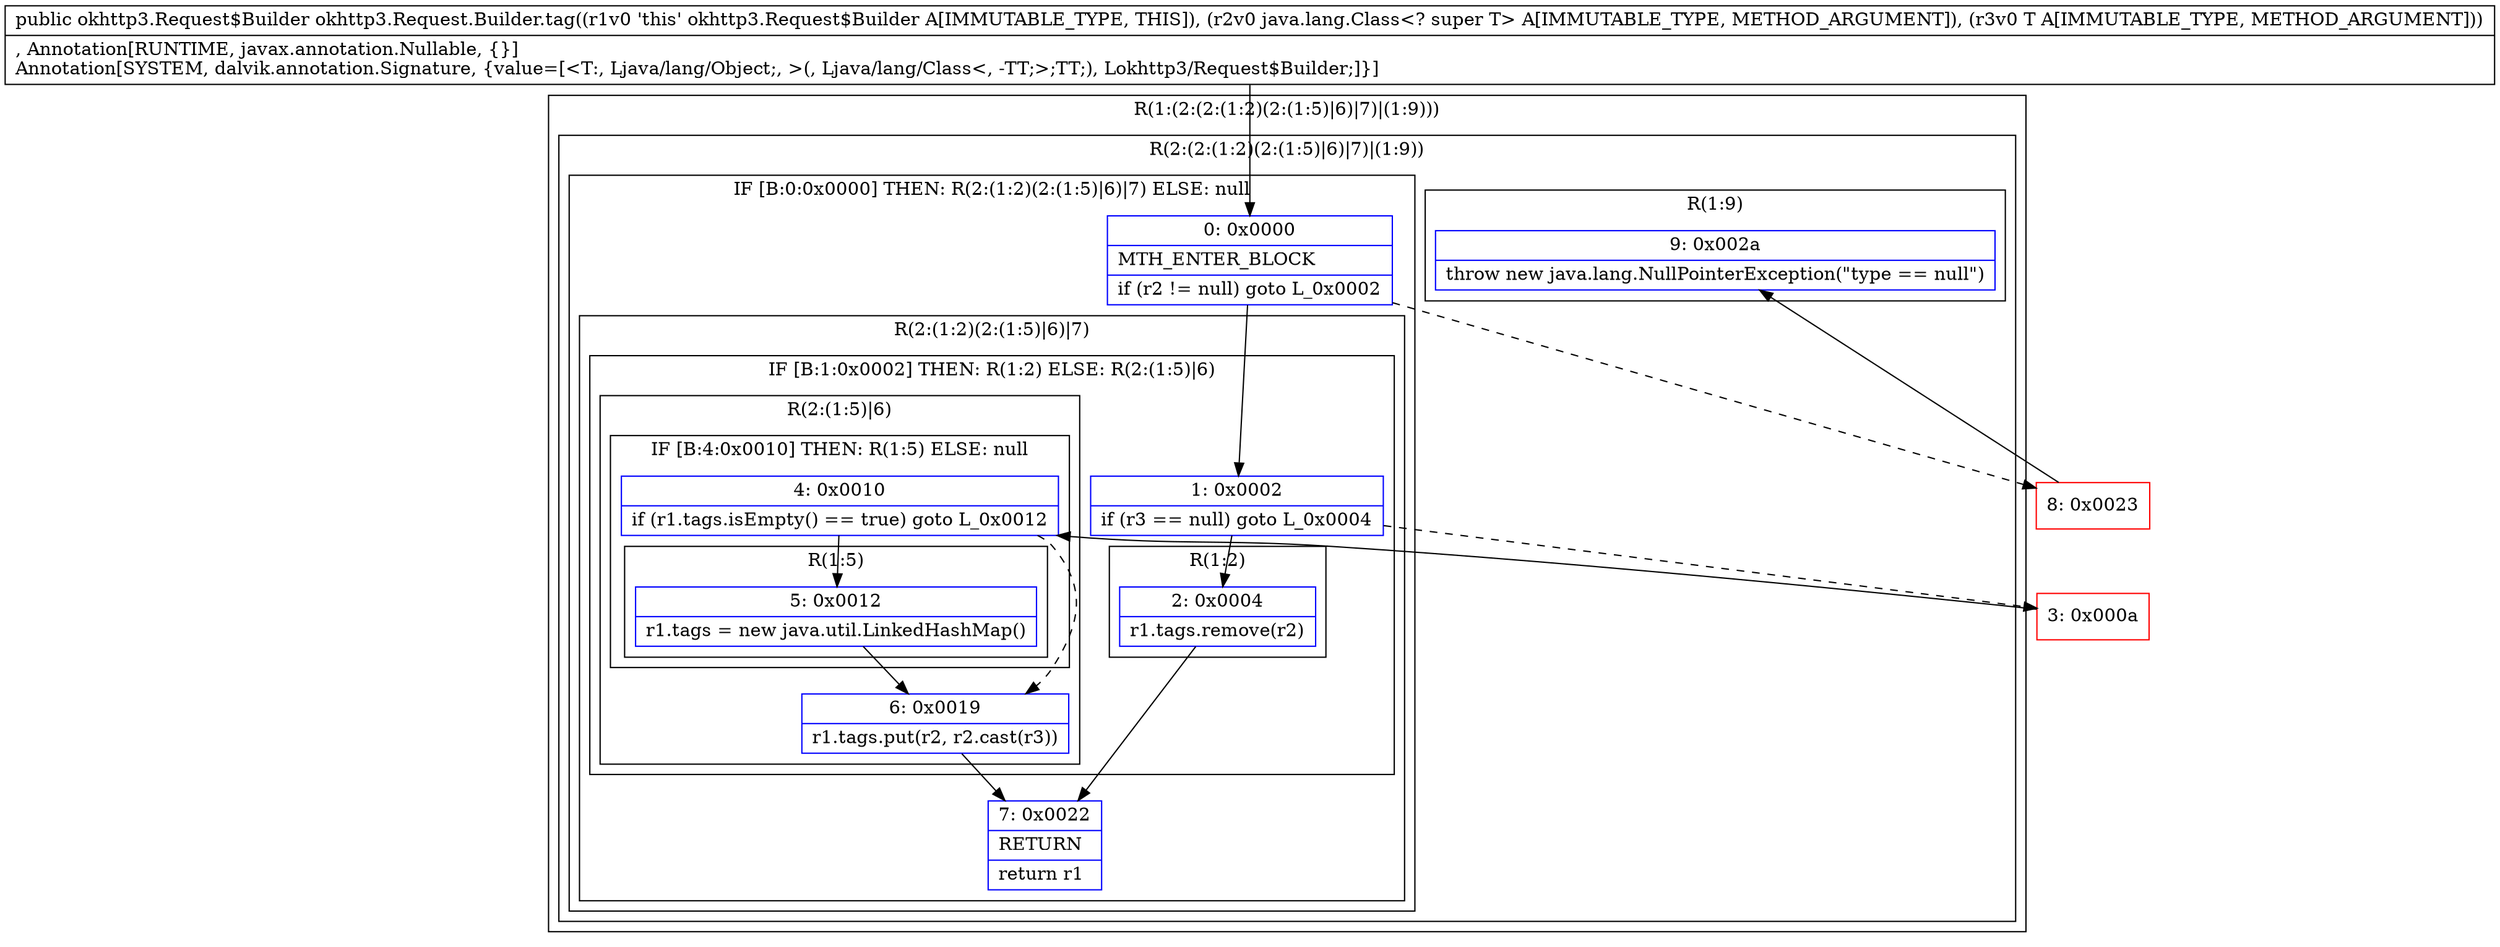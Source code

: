 digraph "CFG forokhttp3.Request.Builder.tag(Ljava\/lang\/Class;Ljava\/lang\/Object;)Lokhttp3\/Request$Builder;" {
subgraph cluster_Region_1921225763 {
label = "R(1:(2:(2:(1:2)(2:(1:5)|6)|7)|(1:9)))";
node [shape=record,color=blue];
subgraph cluster_Region_1411050331 {
label = "R(2:(2:(1:2)(2:(1:5)|6)|7)|(1:9))";
node [shape=record,color=blue];
subgraph cluster_IfRegion_1410917359 {
label = "IF [B:0:0x0000] THEN: R(2:(1:2)(2:(1:5)|6)|7) ELSE: null";
node [shape=record,color=blue];
Node_0 [shape=record,label="{0\:\ 0x0000|MTH_ENTER_BLOCK\l|if (r2 != null) goto L_0x0002\l}"];
subgraph cluster_Region_1127832750 {
label = "R(2:(1:2)(2:(1:5)|6)|7)";
node [shape=record,color=blue];
subgraph cluster_IfRegion_771091046 {
label = "IF [B:1:0x0002] THEN: R(1:2) ELSE: R(2:(1:5)|6)";
node [shape=record,color=blue];
Node_1 [shape=record,label="{1\:\ 0x0002|if (r3 == null) goto L_0x0004\l}"];
subgraph cluster_Region_783719600 {
label = "R(1:2)";
node [shape=record,color=blue];
Node_2 [shape=record,label="{2\:\ 0x0004|r1.tags.remove(r2)\l}"];
}
subgraph cluster_Region_1025639698 {
label = "R(2:(1:5)|6)";
node [shape=record,color=blue];
subgraph cluster_IfRegion_888660532 {
label = "IF [B:4:0x0010] THEN: R(1:5) ELSE: null";
node [shape=record,color=blue];
Node_4 [shape=record,label="{4\:\ 0x0010|if (r1.tags.isEmpty() == true) goto L_0x0012\l}"];
subgraph cluster_Region_919832598 {
label = "R(1:5)";
node [shape=record,color=blue];
Node_5 [shape=record,label="{5\:\ 0x0012|r1.tags = new java.util.LinkedHashMap()\l}"];
}
}
Node_6 [shape=record,label="{6\:\ 0x0019|r1.tags.put(r2, r2.cast(r3))\l}"];
}
}
Node_7 [shape=record,label="{7\:\ 0x0022|RETURN\l|return r1\l}"];
}
}
subgraph cluster_Region_739950944 {
label = "R(1:9)";
node [shape=record,color=blue];
Node_9 [shape=record,label="{9\:\ 0x002a|throw new java.lang.NullPointerException(\"type == null\")\l}"];
}
}
}
Node_3 [shape=record,color=red,label="{3\:\ 0x000a}"];
Node_8 [shape=record,color=red,label="{8\:\ 0x0023}"];
MethodNode[shape=record,label="{public okhttp3.Request$Builder okhttp3.Request.Builder.tag((r1v0 'this' okhttp3.Request$Builder A[IMMUTABLE_TYPE, THIS]), (r2v0 java.lang.Class\<? super T\> A[IMMUTABLE_TYPE, METHOD_ARGUMENT]), (r3v0 T A[IMMUTABLE_TYPE, METHOD_ARGUMENT]))  | , Annotation[RUNTIME, javax.annotation.Nullable, \{\}]\lAnnotation[SYSTEM, dalvik.annotation.Signature, \{value=[\<T:, Ljava\/lang\/Object;, \>(, Ljava\/lang\/Class\<, \-TT;\>;TT;), Lokhttp3\/Request$Builder;]\}]\l}"];
MethodNode -> Node_0;
Node_0 -> Node_1;
Node_0 -> Node_8[style=dashed];
Node_1 -> Node_2;
Node_1 -> Node_3[style=dashed];
Node_2 -> Node_7;
Node_4 -> Node_5;
Node_4 -> Node_6[style=dashed];
Node_5 -> Node_6;
Node_6 -> Node_7;
Node_3 -> Node_4;
Node_8 -> Node_9;
}

